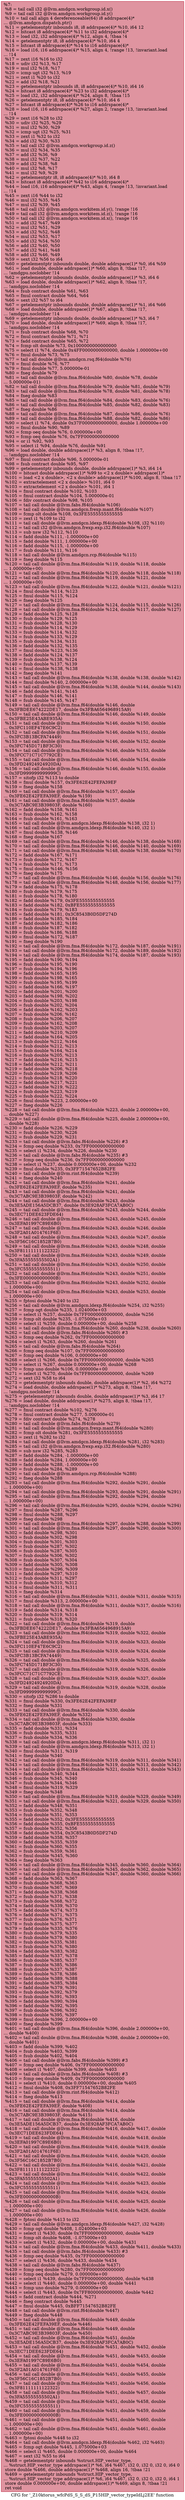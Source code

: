 digraph "CFG for '_Z10ktorus_wfcPdS_S_S_dS_P15HIP_vector_typeIdLj2EE' function" {
	label="CFG for '_Z10ktorus_wfcPdS_S_S_dS_P15HIP_vector_typeIdLj2EE' function";

	Node0x5e81de0 [shape=record,color="#b70d28ff", style=filled, fillcolor="#b70d2870",label="{%7:\l  %8 = tail call i32 @llvm.amdgcn.workgroup.id.x()\l  %9 = tail call i32 @llvm.amdgcn.workgroup.id.y()\l  %10 = tail call align 4 dereferenceable(64) i8 addrspace(4)*\l... @llvm.amdgcn.dispatch.ptr()\l  %11 = getelementptr inbounds i8, i8 addrspace(4)* %10, i64 12\l  %12 = bitcast i8 addrspace(4)* %11 to i32 addrspace(4)*\l  %13 = load i32, i32 addrspace(4)* %12, align 4, !tbaa !4\l  %14 = getelementptr i8, i8 addrspace(4)* %10, i64 4\l  %15 = bitcast i8 addrspace(4)* %14 to i16 addrspace(4)*\l  %16 = load i16, i16 addrspace(4)* %15, align 4, !range !13, !invariant.load\l... !14\l  %17 = zext i16 %16 to i32\l  %18 = udiv i32 %13, %17\l  %19 = mul i32 %18, %17\l  %20 = icmp ugt i32 %13, %19\l  %21 = zext i1 %20 to i32\l  %22 = add i32 %18, %21\l  %23 = getelementptr inbounds i8, i8 addrspace(4)* %10, i64 16\l  %24 = bitcast i8 addrspace(4)* %23 to i32 addrspace(4)*\l  %25 = load i32, i32 addrspace(4)* %24, align 8, !tbaa !15\l  %26 = getelementptr i8, i8 addrspace(4)* %10, i64 6\l  %27 = bitcast i8 addrspace(4)* %26 to i16 addrspace(4)*\l  %28 = load i16, i16 addrspace(4)* %27, align 2, !range !13, !invariant.load\l... !14\l  %29 = zext i16 %28 to i32\l  %30 = udiv i32 %25, %29\l  %31 = mul i32 %30, %29\l  %32 = icmp ugt i32 %25, %31\l  %33 = zext i1 %32 to i32\l  %34 = add i32 %30, %33\l  %35 = tail call i32 @llvm.amdgcn.workgroup.id.z()\l  %36 = mul i32 %34, %35\l  %37 = add i32 %36, %9\l  %38 = mul i32 %37, %22\l  %39 = add i32 %38, %8\l  %40 = mul i32 %8, %17\l  %41 = mul i32 %9, %29\l  %42 = getelementptr i8, i8 addrspace(4)* %10, i64 8\l  %43 = bitcast i8 addrspace(4)* %42 to i16 addrspace(4)*\l  %44 = load i16, i16 addrspace(4)* %43, align 4, !range !13, !invariant.load\l... !14\l  %45 = zext i16 %44 to i32\l  %46 = mul i32 %35, %45\l  %47 = mul i32 %39, %45\l  %48 = tail call i32 @llvm.amdgcn.workitem.id.y(), !range !16\l  %49 = tail call i32 @llvm.amdgcn.workitem.id.z(), !range !16\l  %50 = tail call i32 @llvm.amdgcn.workitem.id.x(), !range !16\l  %51 = add i32 %47, %49\l  %52 = mul i32 %51, %29\l  %53 = add i32 %52, %48\l  %54 = mul i32 %53, %17\l  %55 = add i32 %54, %50\l  %56 = add i32 %40, %50\l  %57 = add i32 %41, %48\l  %58 = add i32 %46, %49\l  %59 = sext i32 %56 to i64\l  %60 = getelementptr inbounds double, double addrspace(1)* %0, i64 %59\l  %61 = load double, double addrspace(1)* %60, align 8, !tbaa !17,\l... !amdgpu.noclobber !14\l  %62 = getelementptr inbounds double, double addrspace(1)* %3, i64 6\l  %63 = load double, double addrspace(1)* %62, align 8, !tbaa !17,\l... !amdgpu.noclobber !14\l  %64 = fsub contract double %61, %63\l  %65 = fmul contract double %64, %64\l  %66 = sext i32 %57 to i64\l  %67 = getelementptr inbounds double, double addrspace(1)* %1, i64 %66\l  %68 = load double, double addrspace(1)* %67, align 8, !tbaa !17,\l... !amdgpu.noclobber !14\l  %69 = getelementptr inbounds double, double addrspace(1)* %3, i64 7\l  %70 = load double, double addrspace(1)* %69, align 8, !tbaa !17,\l... !amdgpu.noclobber !14\l  %71 = fsub contract double %68, %70\l  %72 = fmul contract double %71, %71\l  %73 = fadd contract double %65, %72\l  %74 = fcmp olt double %73, 0x1000000000000000\l  %75 = select i1 %74, double 0x4FF0000000000000, double 1.000000e+00\l  %76 = fmul double %73, %75\l  %77 = tail call double @llvm.amdgcn.rsq.f64(double %76)\l  %78 = fmul double %76, %77\l  %79 = fmul double %77, 5.000000e-01\l  %80 = fneg double %79\l  %81 = tail call double @llvm.fma.f64(double %80, double %78, double\l... 5.000000e-01)\l  %82 = tail call double @llvm.fma.f64(double %79, double %81, double %79)\l  %83 = tail call double @llvm.fma.f64(double %78, double %81, double %78)\l  %84 = fneg double %83\l  %85 = tail call double @llvm.fma.f64(double %84, double %83, double %76)\l  %86 = tail call double @llvm.fma.f64(double %85, double %82, double %83)\l  %87 = fneg double %86\l  %88 = tail call double @llvm.fma.f64(double %87, double %86, double %76)\l  %89 = tail call double @llvm.fma.f64(double %88, double %82, double %86)\l  %90 = select i1 %74, double 0x37F0000000000000, double 1.000000e+00\l  %91 = fmul double %90, %89\l  %92 = fcmp oeq double %76, 0.000000e+00\l  %93 = fcmp oeq double %76, 0x7FF0000000000000\l  %94 = or i1 %92, %93\l  %95 = select i1 %94, double %76, double %91\l  %96 = load double, double addrspace(1)* %3, align 8, !tbaa !17,\l... !amdgpu.noclobber !14\l  %97 = fmul contract double %96, 5.000000e-01\l  %98 = fsub contract double %95, %97\l  %99 = getelementptr inbounds double, double addrspace(1)* %3, i64 14\l  %100 = bitcast double addrspace(1)* %99 to \<2 x double\> addrspace(1)*\l  %101 = load \<2 x double\>, \<2 x double\> addrspace(1)* %100, align 8, !tbaa !17\l  %102 = extractelement \<2 x double\> %101, i64 0\l  %103 = extractelement \<2 x double\> %101, i64 1\l  %104 = fmul contract double %102, %103\l  %105 = fmul contract double %104, 5.000000e-01\l  %106 = fdiv contract double %98, %105\l  %107 = tail call double @llvm.fabs.f64(double %106)\l  %108 = tail call double @llvm.amdgcn.frexp.mant.f64(double %107)\l  %109 = fcmp olt double %108, 0x3FE5555555555555\l  %110 = zext i1 %109 to i32\l  %111 = tail call double @llvm.amdgcn.ldexp.f64(double %108, i32 %110)\l  %112 = tail call i32 @llvm.amdgcn.frexp.exp.i32.f64(double %107)\l  %113 = sub nsw i32 %112, %110\l  %114 = fadd double %111, -1.000000e+00\l  %115 = fadd double %111, 1.000000e+00\l  %116 = fadd double %115, -1.000000e+00\l  %117 = fsub double %111, %116\l  %118 = tail call double @llvm.amdgcn.rcp.f64(double %115)\l  %119 = fneg double %115\l  %120 = tail call double @llvm.fma.f64(double %119, double %118, double\l... 1.000000e+00)\l  %121 = tail call double @llvm.fma.f64(double %120, double %118, double %118)\l  %122 = tail call double @llvm.fma.f64(double %119, double %121, double\l... 1.000000e+00)\l  %123 = tail call double @llvm.fma.f64(double %122, double %121, double %121)\l  %124 = fmul double %114, %123\l  %125 = fmul double %115, %124\l  %126 = fneg double %125\l  %127 = tail call double @llvm.fma.f64(double %124, double %115, double %126)\l  %128 = tail call double @llvm.fma.f64(double %124, double %117, double %127)\l  %129 = fadd double %125, %128\l  %130 = fsub double %129, %125\l  %131 = fsub double %128, %130\l  %132 = fsub double %114, %129\l  %133 = fsub double %114, %132\l  %134 = fsub double %133, %129\l  %135 = fsub double %134, %131\l  %136 = fadd double %132, %135\l  %137 = fmul double %123, %136\l  %138 = fadd double %124, %137\l  %139 = fsub double %138, %124\l  %140 = fsub double %137, %139\l  %141 = fmul double %138, %138\l  %142 = fneg double %141\l  %143 = tail call double @llvm.fma.f64(double %138, double %138, double %142)\l  %144 = fmul double %140, 2.000000e+00\l  %145 = tail call double @llvm.fma.f64(double %138, double %144, double %143)\l  %146 = fadd double %141, %145\l  %147 = fsub double %146, %141\l  %148 = fsub double %145, %147\l  %149 = tail call double @llvm.fma.f64(double %146, double\l... 0x3FBDEE674222DE17, double 0x3FBA6564968915A9)\l  %150 = tail call double @llvm.fma.f64(double %146, double %149, double\l... 0x3FBE25E43ABE935A)\l  %151 = tail call double @llvm.fma.f64(double %146, double %150, double\l... 0x3FC110EF47E6C9C2)\l  %152 = tail call double @llvm.fma.f64(double %146, double %151, double\l... 0x3FC3B13BCFA74449)\l  %153 = tail call double @llvm.fma.f64(double %146, double %152, double\l... 0x3FC745D171BF3C30)\l  %154 = tail call double @llvm.fma.f64(double %146, double %153, double\l... 0x3FCC71C71C7792CE)\l  %155 = tail call double @llvm.fma.f64(double %146, double %154, double\l... 0x3FD24924924920DA)\l  %156 = tail call double @llvm.fma.f64(double %146, double %155, double\l... 0x3FD999999999999C)\l  %157 = sitofp i32 %113 to double\l  %158 = fmul double %157, 0x3FE62E42FEFA39EF\l  %159 = fneg double %158\l  %160 = tail call double @llvm.fma.f64(double %157, double\l... 0x3FE62E42FEFA39EF, double %159)\l  %161 = tail call double @llvm.fma.f64(double %157, double\l... 0x3C7ABC9E3B39803F, double %160)\l  %162 = fadd double %158, %161\l  %163 = fsub double %162, %158\l  %164 = fsub double %161, %163\l  %165 = tail call double @llvm.amdgcn.ldexp.f64(double %138, i32 1)\l  %166 = tail call double @llvm.amdgcn.ldexp.f64(double %140, i32 1)\l  %167 = fmul double %138, %146\l  %168 = fneg double %167\l  %169 = tail call double @llvm.fma.f64(double %146, double %138, double %168)\l  %170 = tail call double @llvm.fma.f64(double %146, double %140, double %169)\l  %171 = tail call double @llvm.fma.f64(double %148, double %138, double %170)\l  %172 = fadd double %167, %171\l  %173 = fsub double %172, %167\l  %174 = fsub double %171, %173\l  %175 = fmul double %146, %156\l  %176 = fneg double %175\l  %177 = tail call double @llvm.fma.f64(double %146, double %156, double %176)\l  %178 = tail call double @llvm.fma.f64(double %148, double %156, double %177)\l  %179 = fadd double %175, %178\l  %180 = fsub double %179, %175\l  %181 = fsub double %178, %180\l  %182 = fadd double %179, 0x3FE5555555555555\l  %183 = fadd double %182, 0xBFE5555555555555\l  %184 = fsub double %179, %183\l  %185 = fadd double %181, 0x3C8543B0D5DF274D\l  %186 = fadd double %185, %184\l  %187 = fadd double %182, %186\l  %188 = fsub double %187, %182\l  %189 = fsub double %186, %188\l  %190 = fmul double %172, %187\l  %191 = fneg double %190\l  %192 = tail call double @llvm.fma.f64(double %172, double %187, double %191)\l  %193 = tail call double @llvm.fma.f64(double %172, double %189, double %192)\l  %194 = tail call double @llvm.fma.f64(double %174, double %187, double %193)\l  %195 = fadd double %190, %194\l  %196 = fsub double %195, %190\l  %197 = fsub double %194, %196\l  %198 = fadd double %165, %195\l  %199 = fsub double %198, %165\l  %200 = fsub double %195, %199\l  %201 = fadd double %166, %197\l  %202 = fadd double %201, %200\l  %203 = fadd double %198, %202\l  %204 = fsub double %203, %198\l  %205 = fsub double %202, %204\l  %206 = fadd double %162, %203\l  %207 = fsub double %206, %162\l  %208 = fsub double %206, %207\l  %209 = fsub double %162, %208\l  %210 = fsub double %203, %207\l  %211 = fadd double %210, %209\l  %212 = fadd double %164, %205\l  %213 = fsub double %212, %164\l  %214 = fsub double %212, %213\l  %215 = fsub double %164, %214\l  %216 = fsub double %205, %213\l  %217 = fadd double %216, %215\l  %218 = fadd double %212, %211\l  %219 = fadd double %206, %218\l  %220 = fsub double %219, %206\l  %221 = fsub double %218, %220\l  %222 = fadd double %217, %221\l  %223 = fadd double %219, %222\l  %224 = fsub double %223, %219\l  %225 = fsub double %222, %224\l  %226 = fmul double %223, 2.000000e+00\l  %227 = fneg double %226\l  %228 = tail call double @llvm.fma.f64(double %223, double 2.000000e+00,\l... double %227)\l  %229 = tail call double @llvm.fma.f64(double %225, double 2.000000e+00,\l... double %228)\l  %230 = fadd double %226, %229\l  %231 = fsub double %230, %226\l  %232 = fsub double %229, %231\l  %233 = tail call double @llvm.fabs.f64(double %226) #3\l  %234 = fcmp oeq double %233, 0x7FF0000000000000\l  %235 = select i1 %234, double %226, double %230\l  %236 = tail call double @llvm.fabs.f64(double %235) #3\l  %237 = fcmp oeq double %236, 0x7FF0000000000000\l  %238 = select i1 %237, double 0.000000e+00, double %232\l  %239 = fmul double %235, 0x3FF71547652B82FE\l  %240 = tail call double @llvm.rint.f64(double %239)\l  %241 = fneg double %240\l  %242 = tail call double @llvm.fma.f64(double %241, double\l... 0x3FE62E42FEFA39EF, double %235)\l  %243 = tail call double @llvm.fma.f64(double %241, double\l... 0x3C7ABC9E3B39803F, double %242)\l  %244 = tail call double @llvm.fma.f64(double %243, double\l... 0x3E5ADE156A5DCB37, double 0x3E928AF3FCA7AB0C)\l  %245 = tail call double @llvm.fma.f64(double %243, double %244, double\l... 0x3EC71DEE623FDE64)\l  %246 = tail call double @llvm.fma.f64(double %243, double %245, double\l... 0x3EFA01997C89E6B0)\l  %247 = tail call double @llvm.fma.f64(double %243, double %246, double\l... 0x3F2A01A014761F6E)\l  %248 = tail call double @llvm.fma.f64(double %243, double %247, double\l... 0x3F56C16C1852B7B0)\l  %249 = tail call double @llvm.fma.f64(double %243, double %248, double\l... 0x3F81111111122322)\l  %250 = tail call double @llvm.fma.f64(double %243, double %249, double\l... 0x3FA55555555502A1)\l  %251 = tail call double @llvm.fma.f64(double %243, double %250, double\l... 0x3FC5555555555511)\l  %252 = tail call double @llvm.fma.f64(double %243, double %251, double\l... 0x3FE000000000000B)\l  %253 = tail call double @llvm.fma.f64(double %243, double %252, double\l... 1.000000e+00)\l  %254 = tail call double @llvm.fma.f64(double %243, double %253, double\l... 1.000000e+00)\l  %255 = fptosi double %240 to i32\l  %256 = tail call double @llvm.amdgcn.ldexp.f64(double %254, i32 %255)\l  %257 = fcmp ogt double %235, 1.024000e+03\l  %258 = select i1 %257, double 0x7FF0000000000000, double %256\l  %259 = fcmp olt double %235, -1.075000e+03\l  %260 = select i1 %259, double 0.000000e+00, double %258\l  %261 = tail call double @llvm.fma.f64(double %260, double %238, double %260)\l  %262 = tail call double @llvm.fabs.f64(double %260) #3\l  %263 = fcmp oeq double %262, 0x7FF0000000000000\l  %264 = select i1 %263, double %260, double %261\l  %265 = tail call double @llvm.fabs.f64(double %264)\l  %266 = fcmp oeq double %107, 0x7FF0000000000000\l  %267 = fcmp oeq double %106, 0.000000e+00\l  %268 = select i1 %266, double 0x7FF0000000000000, double %265\l  %269 = select i1 %267, double 0.000000e+00, double %268\l  %270 = fcmp uno double %106, 0.000000e+00\l  %271 = select i1 %270, double 0x7FF8000000000000, double %269\l  %272 = sext i32 %58 to i64\l  %273 = getelementptr inbounds double, double addrspace(1)* %2, i64 %272\l  %274 = load double, double addrspace(1)* %273, align 8, !tbaa !17,\l... !amdgpu.noclobber !14\l  %275 = getelementptr inbounds double, double addrspace(1)* %3, i64 17\l  %276 = load double, double addrspace(1)* %275, align 8, !tbaa !17,\l... !amdgpu.noclobber !14\l  %277 = fmul contract double %102, %276\l  %278 = fmul contract double %277, 5.000000e-01\l  %279 = fdiv contract double %274, %278\l  %280 = tail call double @llvm.fabs.f64(double %279)\l  %281 = tail call double @llvm.amdgcn.frexp.mant.f64(double %280)\l  %282 = fcmp olt double %281, 0x3FE5555555555555\l  %283 = zext i1 %282 to i32\l  %284 = tail call double @llvm.amdgcn.ldexp.f64(double %281, i32 %283)\l  %285 = tail call i32 @llvm.amdgcn.frexp.exp.i32.f64(double %280)\l  %286 = sub nsw i32 %285, %283\l  %287 = fadd double %284, -1.000000e+00\l  %288 = fadd double %284, 1.000000e+00\l  %289 = fadd double %288, -1.000000e+00\l  %290 = fsub double %284, %289\l  %291 = tail call double @llvm.amdgcn.rcp.f64(double %288)\l  %292 = fneg double %288\l  %293 = tail call double @llvm.fma.f64(double %292, double %291, double\l... 1.000000e+00)\l  %294 = tail call double @llvm.fma.f64(double %293, double %291, double %291)\l  %295 = tail call double @llvm.fma.f64(double %292, double %294, double\l... 1.000000e+00)\l  %296 = tail call double @llvm.fma.f64(double %295, double %294, double %294)\l  %297 = fmul double %287, %296\l  %298 = fmul double %288, %297\l  %299 = fneg double %298\l  %300 = tail call double @llvm.fma.f64(double %297, double %288, double %299)\l  %301 = tail call double @llvm.fma.f64(double %297, double %290, double %300)\l  %302 = fadd double %298, %301\l  %303 = fsub double %302, %298\l  %304 = fsub double %301, %303\l  %305 = fsub double %287, %302\l  %306 = fsub double %287, %305\l  %307 = fsub double %306, %302\l  %308 = fsub double %307, %304\l  %309 = fadd double %305, %308\l  %310 = fmul double %296, %309\l  %311 = fadd double %297, %310\l  %312 = fsub double %311, %297\l  %313 = fsub double %310, %312\l  %314 = fmul double %311, %311\l  %315 = fneg double %314\l  %316 = tail call double @llvm.fma.f64(double %311, double %311, double %315)\l  %317 = fmul double %313, 2.000000e+00\l  %318 = tail call double @llvm.fma.f64(double %311, double %317, double %316)\l  %319 = fadd double %314, %318\l  %320 = fsub double %319, %314\l  %321 = fsub double %318, %320\l  %322 = tail call double @llvm.fma.f64(double %319, double\l... 0x3FBDEE674222DE17, double 0x3FBA6564968915A9)\l  %323 = tail call double @llvm.fma.f64(double %319, double %322, double\l... 0x3FBE25E43ABE935A)\l  %324 = tail call double @llvm.fma.f64(double %319, double %323, double\l... 0x3FC110EF47E6C9C2)\l  %325 = tail call double @llvm.fma.f64(double %319, double %324, double\l... 0x3FC3B13BCFA74449)\l  %326 = tail call double @llvm.fma.f64(double %319, double %325, double\l... 0x3FC745D171BF3C30)\l  %327 = tail call double @llvm.fma.f64(double %319, double %326, double\l... 0x3FCC71C71C7792CE)\l  %328 = tail call double @llvm.fma.f64(double %319, double %327, double\l... 0x3FD24924924920DA)\l  %329 = tail call double @llvm.fma.f64(double %319, double %328, double\l... 0x3FD999999999999C)\l  %330 = sitofp i32 %286 to double\l  %331 = fmul double %330, 0x3FE62E42FEFA39EF\l  %332 = fneg double %331\l  %333 = tail call double @llvm.fma.f64(double %330, double\l... 0x3FE62E42FEFA39EF, double %332)\l  %334 = tail call double @llvm.fma.f64(double %330, double\l... 0x3C7ABC9E3B39803F, double %333)\l  %335 = fadd double %331, %334\l  %336 = fsub double %335, %331\l  %337 = fsub double %334, %336\l  %338 = tail call double @llvm.amdgcn.ldexp.f64(double %311, i32 1)\l  %339 = tail call double @llvm.amdgcn.ldexp.f64(double %313, i32 1)\l  %340 = fmul double %311, %319\l  %341 = fneg double %340\l  %342 = tail call double @llvm.fma.f64(double %319, double %311, double %341)\l  %343 = tail call double @llvm.fma.f64(double %319, double %313, double %342)\l  %344 = tail call double @llvm.fma.f64(double %321, double %311, double %343)\l  %345 = fadd double %340, %344\l  %346 = fsub double %345, %340\l  %347 = fsub double %344, %346\l  %348 = fmul double %319, %329\l  %349 = fneg double %348\l  %350 = tail call double @llvm.fma.f64(double %319, double %329, double %349)\l  %351 = tail call double @llvm.fma.f64(double %321, double %329, double %350)\l  %352 = fadd double %348, %351\l  %353 = fsub double %352, %348\l  %354 = fsub double %351, %353\l  %355 = fadd double %352, 0x3FE5555555555555\l  %356 = fadd double %355, 0xBFE5555555555555\l  %357 = fsub double %352, %356\l  %358 = fadd double %354, 0x3C8543B0D5DF274D\l  %359 = fadd double %358, %357\l  %360 = fadd double %355, %359\l  %361 = fsub double %360, %355\l  %362 = fsub double %359, %361\l  %363 = fmul double %345, %360\l  %364 = fneg double %363\l  %365 = tail call double @llvm.fma.f64(double %345, double %360, double %364)\l  %366 = tail call double @llvm.fma.f64(double %345, double %362, double %365)\l  %367 = tail call double @llvm.fma.f64(double %347, double %360, double %366)\l  %368 = fadd double %363, %367\l  %369 = fsub double %368, %363\l  %370 = fsub double %367, %369\l  %371 = fadd double %338, %368\l  %372 = fsub double %371, %338\l  %373 = fsub double %368, %372\l  %374 = fadd double %339, %370\l  %375 = fadd double %374, %373\l  %376 = fadd double %371, %375\l  %377 = fsub double %376, %371\l  %378 = fsub double %375, %377\l  %379 = fadd double %335, %376\l  %380 = fsub double %379, %335\l  %381 = fsub double %379, %380\l  %382 = fsub double %335, %381\l  %383 = fsub double %376, %380\l  %384 = fadd double %383, %382\l  %385 = fadd double %337, %378\l  %386 = fsub double %385, %337\l  %387 = fsub double %385, %386\l  %388 = fsub double %337, %387\l  %389 = fsub double %378, %386\l  %390 = fadd double %389, %388\l  %391 = fadd double %385, %384\l  %392 = fadd double %379, %391\l  %393 = fsub double %392, %379\l  %394 = fsub double %391, %393\l  %395 = fadd double %390, %394\l  %396 = fadd double %392, %395\l  %397 = fsub double %396, %392\l  %398 = fsub double %395, %397\l  %399 = fmul double %396, 2.000000e+00\l  %400 = fneg double %399\l  %401 = tail call double @llvm.fma.f64(double %396, double 2.000000e+00,\l... double %400)\l  %402 = tail call double @llvm.fma.f64(double %398, double 2.000000e+00,\l... double %401)\l  %403 = fadd double %399, %402\l  %404 = fsub double %403, %399\l  %405 = fsub double %402, %404\l  %406 = tail call double @llvm.fabs.f64(double %399) #3\l  %407 = fcmp oeq double %406, 0x7FF0000000000000\l  %408 = select i1 %407, double %399, double %403\l  %409 = tail call double @llvm.fabs.f64(double %408) #3\l  %410 = fcmp oeq double %409, 0x7FF0000000000000\l  %411 = select i1 %410, double 0.000000e+00, double %405\l  %412 = fmul double %408, 0x3FF71547652B82FE\l  %413 = tail call double @llvm.rint.f64(double %412)\l  %414 = fneg double %413\l  %415 = tail call double @llvm.fma.f64(double %414, double\l... 0x3FE62E42FEFA39EF, double %408)\l  %416 = tail call double @llvm.fma.f64(double %414, double\l... 0x3C7ABC9E3B39803F, double %415)\l  %417 = tail call double @llvm.fma.f64(double %416, double\l... 0x3E5ADE156A5DCB37, double 0x3E928AF3FCA7AB0C)\l  %418 = tail call double @llvm.fma.f64(double %416, double %417, double\l... 0x3EC71DEE623FDE64)\l  %419 = tail call double @llvm.fma.f64(double %416, double %418, double\l... 0x3EFA01997C89E6B0)\l  %420 = tail call double @llvm.fma.f64(double %416, double %419, double\l... 0x3F2A01A014761F6E)\l  %421 = tail call double @llvm.fma.f64(double %416, double %420, double\l... 0x3F56C16C1852B7B0)\l  %422 = tail call double @llvm.fma.f64(double %416, double %421, double\l... 0x3F81111111122322)\l  %423 = tail call double @llvm.fma.f64(double %416, double %422, double\l... 0x3FA55555555502A1)\l  %424 = tail call double @llvm.fma.f64(double %416, double %423, double\l... 0x3FC5555555555511)\l  %425 = tail call double @llvm.fma.f64(double %416, double %424, double\l... 0x3FE000000000000B)\l  %426 = tail call double @llvm.fma.f64(double %416, double %425, double\l... 1.000000e+00)\l  %427 = tail call double @llvm.fma.f64(double %416, double %426, double\l... 1.000000e+00)\l  %428 = fptosi double %413 to i32\l  %429 = tail call double @llvm.amdgcn.ldexp.f64(double %427, i32 %428)\l  %430 = fcmp ogt double %408, 1.024000e+03\l  %431 = select i1 %430, double 0x7FF0000000000000, double %429\l  %432 = fcmp olt double %408, -1.075000e+03\l  %433 = select i1 %432, double 0.000000e+00, double %431\l  %434 = tail call double @llvm.fma.f64(double %433, double %411, double %433)\l  %435 = tail call double @llvm.fabs.f64(double %433) #3\l  %436 = fcmp oeq double %435, 0x7FF0000000000000\l  %437 = select i1 %436, double %433, double %434\l  %438 = tail call double @llvm.fabs.f64(double %437)\l  %439 = fcmp oeq double %280, 0x7FF0000000000000\l  %440 = fcmp oeq double %279, 0.000000e+00\l  %441 = select i1 %439, double 0x7FF0000000000000, double %438\l  %442 = select i1 %440, double 0.000000e+00, double %441\l  %443 = fcmp uno double %279, 0.000000e+00\l  %444 = select i1 %443, double 0x7FF8000000000000, double %442\l  %445 = fadd contract double %444, %271\l  %446 = fneg contract double %445\l  %447 = fmul double %445, 0xBFF71547652B82FE\l  %448 = tail call double @llvm.rint.f64(double %447)\l  %449 = fneg double %448\l  %450 = tail call double @llvm.fma.f64(double %449, double\l... 0x3FE62E42FEFA39EF, double %446)\l  %451 = tail call double @llvm.fma.f64(double %449, double\l... 0x3C7ABC9E3B39803F, double %450)\l  %452 = tail call double @llvm.fma.f64(double %451, double\l... 0x3E5ADE156A5DCB37, double 0x3E928AF3FCA7AB0C)\l  %453 = tail call double @llvm.fma.f64(double %451, double %452, double\l... 0x3EC71DEE623FDE64)\l  %454 = tail call double @llvm.fma.f64(double %451, double %453, double\l... 0x3EFA01997C89E6B0)\l  %455 = tail call double @llvm.fma.f64(double %451, double %454, double\l... 0x3F2A01A014761F6E)\l  %456 = tail call double @llvm.fma.f64(double %451, double %455, double\l... 0x3F56C16C1852B7B0)\l  %457 = tail call double @llvm.fma.f64(double %451, double %456, double\l... 0x3F81111111122322)\l  %458 = tail call double @llvm.fma.f64(double %451, double %457, double\l... 0x3FA55555555502A1)\l  %459 = tail call double @llvm.fma.f64(double %451, double %458, double\l... 0x3FC5555555555511)\l  %460 = tail call double @llvm.fma.f64(double %451, double %459, double\l... 0x3FE000000000000B)\l  %461 = tail call double @llvm.fma.f64(double %451, double %460, double\l... 1.000000e+00)\l  %462 = tail call double @llvm.fma.f64(double %451, double %461, double\l... 1.000000e+00)\l  %463 = fptosi double %448 to i32\l  %464 = tail call double @llvm.amdgcn.ldexp.f64(double %462, i32 %463)\l  %465 = fcmp ogt double %445, 1.075000e+03\l  %466 = select i1 %465, double 0.000000e+00, double %464\l  %467 = sext i32 %55 to i64\l  %468 = getelementptr inbounds %struct.HIP_vector_type,\l... %struct.HIP_vector_type addrspace(1)* %6, i64 %467, i32 0, i32 0, i32 0, i64 0\l  store double %466, double addrspace(1)* %468, align 16, !tbaa !21\l  %469 = getelementptr inbounds %struct.HIP_vector_type,\l... %struct.HIP_vector_type addrspace(1)* %6, i64 %467, i32 0, i32 0, i32 0, i64 1\l  store double 0.000000e+00, double addrspace(1)* %469, align 8, !tbaa !21\l  ret void\l}"];
}

